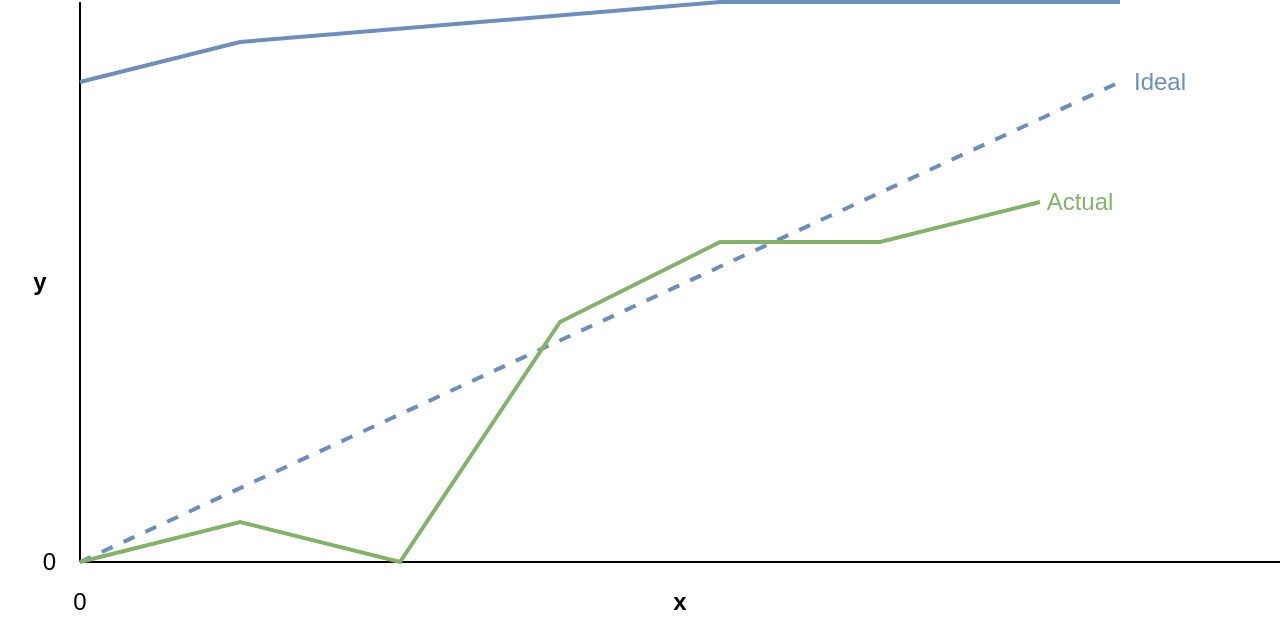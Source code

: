 <mxfile>
    <diagram id="T9uuaTeBy4bPSP1g8a4x" name="Page-1">
        <mxGraphModel dx="835" dy="509" grid="1" gridSize="10" guides="1" tooltips="1" connect="1" arrows="1" fold="1" page="1" pageScale="1" pageWidth="827" pageHeight="1169" background="#FFFFFF" math="0" shadow="0">
            <root>
                <mxCell id="0"/>
                <mxCell id="1" parent="0"/>
                <mxCell id="186" value="" style="endArrow=none;html=1;rounded=0;" parent="1" edge="1">
                    <mxGeometry width="50" height="50" relative="1" as="geometry">
                        <mxPoint x="200" y="360" as="sourcePoint"/>
                        <mxPoint x="200" y="80" as="targetPoint"/>
                    </mxGeometry>
                </mxCell>
                <mxCell id="187" value="" style="endArrow=none;html=1;rounded=0;" parent="1" edge="1">
                    <mxGeometry width="50" height="50" relative="1" as="geometry">
                        <mxPoint x="200" y="360" as="sourcePoint"/>
                        <mxPoint x="800" y="360" as="targetPoint"/>
                    </mxGeometry>
                </mxCell>
                <mxCell id="189" value="0" style="rounded=0;whiteSpace=wrap;html=1;strokeColor=none;fillColor=none;align=right;" parent="1" vertex="1">
                    <mxGeometry x="160" y="350" width="30" height="20" as="geometry"/>
                </mxCell>
                <mxCell id="196" value="y" style="rounded=0;whiteSpace=wrap;html=1;strokeColor=none;fillColor=none;align=center;fontStyle=1" parent="1" vertex="1">
                    <mxGeometry x="160" y="80" width="40" height="280" as="geometry"/>
                </mxCell>
                <mxCell id="197" value="x" style="rounded=0;whiteSpace=wrap;html=1;strokeColor=none;fillColor=none;align=center;fontStyle=1" parent="1" vertex="1">
                    <mxGeometry x="200" y="360" width="600" height="40" as="geometry"/>
                </mxCell>
                <mxCell id="198" value="" style="endArrow=none;html=1;rounded=0;strokeWidth=2;fillColor=#dae8fc;strokeColor=#6c8ebf;dashed=1;" parent="1" edge="1">
                    <mxGeometry width="50" height="50" relative="1" as="geometry">
                        <mxPoint x="200" y="360" as="sourcePoint"/>
                        <mxPoint x="720" y="120" as="targetPoint"/>
                    </mxGeometry>
                </mxCell>
                <mxCell id="200" value="&lt;font color=&quot;#82b366&quot;&gt;Actual&lt;/font&gt;" style="text;html=1;strokeColor=none;fillColor=none;align=center;verticalAlign=middle;whiteSpace=wrap;rounded=0;" parent="1" vertex="1">
                    <mxGeometry x="680" y="160" width="40" height="40" as="geometry"/>
                </mxCell>
                <mxCell id="201" value="&lt;font color=&quot;#6c8ebf&quot;&gt;Ideal&lt;/font&gt;" style="text;html=1;strokeColor=none;fillColor=none;align=center;verticalAlign=middle;whiteSpace=wrap;rounded=0;" parent="1" vertex="1">
                    <mxGeometry x="720" y="100" width="40" height="40" as="geometry"/>
                </mxCell>
                <mxCell id="202" value="0" style="rounded=0;whiteSpace=wrap;html=1;strokeColor=none;fillColor=none;align=center;" parent="1" vertex="1">
                    <mxGeometry x="190" y="370" width="20" height="20" as="geometry"/>
                </mxCell>
                <mxCell id="205" value="" style="endArrow=none;html=1;rounded=0;strokeWidth=2;fillColor=#d5e8d4;strokeColor=#82b366;" edge="1" parent="1">
                    <mxGeometry width="50" height="50" relative="1" as="geometry">
                        <mxPoint x="200" y="360" as="sourcePoint"/>
                        <mxPoint x="680" y="180" as="targetPoint"/>
                        <Array as="points">
                            <mxPoint x="280" y="340"/>
                            <mxPoint x="360" y="360"/>
                            <mxPoint x="440" y="240"/>
                            <mxPoint x="520" y="200"/>
                            <mxPoint x="600" y="200"/>
                        </Array>
                    </mxGeometry>
                </mxCell>
                <mxCell id="206" value="" style="endArrow=none;html=1;rounded=0;strokeWidth=2;fillColor=#dae8fc;strokeColor=#6c8ebf;" edge="1" parent="1">
                    <mxGeometry width="50" height="50" relative="1" as="geometry">
                        <mxPoint x="200" y="120" as="sourcePoint"/>
                        <mxPoint x="720" y="80" as="targetPoint"/>
                        <Array as="points">
                            <mxPoint x="280" y="100"/>
                            <mxPoint x="520" y="80"/>
                            <mxPoint x="620" y="80"/>
                        </Array>
                    </mxGeometry>
                </mxCell>
            </root>
        </mxGraphModel>
    </diagram>
</mxfile>